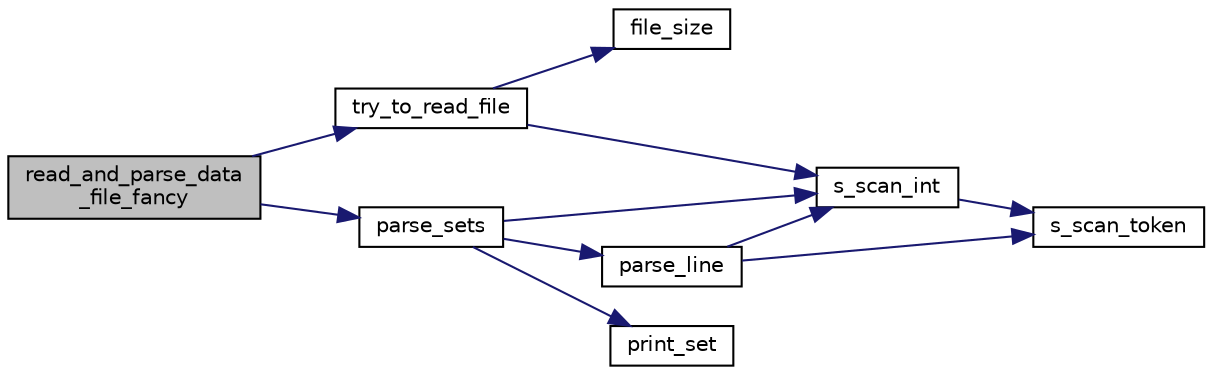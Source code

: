 digraph "read_and_parse_data_file_fancy"
{
  edge [fontname="Helvetica",fontsize="10",labelfontname="Helvetica",labelfontsize="10"];
  node [fontname="Helvetica",fontsize="10",shape=record];
  rankdir="LR";
  Node7380 [label="read_and_parse_data\l_file_fancy",height=0.2,width=0.4,color="black", fillcolor="grey75", style="filled", fontcolor="black"];
  Node7380 -> Node7381 [color="midnightblue",fontsize="10",style="solid",fontname="Helvetica"];
  Node7381 [label="try_to_read_file",height=0.2,width=0.4,color="black", fillcolor="white", style="filled",URL="$d4/d74/util_8_c.html#a1097b6ad7e39d3771b7e6a2fcb9326e9"];
  Node7381 -> Node7382 [color="midnightblue",fontsize="10",style="solid",fontname="Helvetica"];
  Node7382 [label="file_size",height=0.2,width=0.4,color="black", fillcolor="white", style="filled",URL="$d4/d74/util_8_c.html#a5c37cf5785204b6e9adf647dc14d0e50"];
  Node7381 -> Node7383 [color="midnightblue",fontsize="10",style="solid",fontname="Helvetica"];
  Node7383 [label="s_scan_int",height=0.2,width=0.4,color="black", fillcolor="white", style="filled",URL="$d4/d74/util_8_c.html#ab43cab8ae063700a2fc82113b69eea5f"];
  Node7383 -> Node7384 [color="midnightblue",fontsize="10",style="solid",fontname="Helvetica"];
  Node7384 [label="s_scan_token",height=0.2,width=0.4,color="black", fillcolor="white", style="filled",URL="$d4/d74/util_8_c.html#a8d1a4ad92d09138f7a1a7e389469ed45"];
  Node7380 -> Node7385 [color="midnightblue",fontsize="10",style="solid",fontname="Helvetica"];
  Node7385 [label="parse_sets",height=0.2,width=0.4,color="black", fillcolor="white", style="filled",URL="$d4/d74/util_8_c.html#a1612628db54b7daaa67b440f2343b240"];
  Node7385 -> Node7383 [color="midnightblue",fontsize="10",style="solid",fontname="Helvetica"];
  Node7385 -> Node7386 [color="midnightblue",fontsize="10",style="solid",fontname="Helvetica"];
  Node7386 [label="parse_line",height=0.2,width=0.4,color="black", fillcolor="white", style="filled",URL="$d4/d74/util_8_c.html#a19b7001c6d761d06e3aa469ad260c9de"];
  Node7386 -> Node7383 [color="midnightblue",fontsize="10",style="solid",fontname="Helvetica"];
  Node7386 -> Node7384 [color="midnightblue",fontsize="10",style="solid",fontname="Helvetica"];
  Node7385 -> Node7387 [color="midnightblue",fontsize="10",style="solid",fontname="Helvetica"];
  Node7387 [label="print_set",height=0.2,width=0.4,color="black", fillcolor="white", style="filled",URL="$d4/d74/util_8_c.html#a5cfa0b8a752874778b8fee3739ddaa1c"];
}
